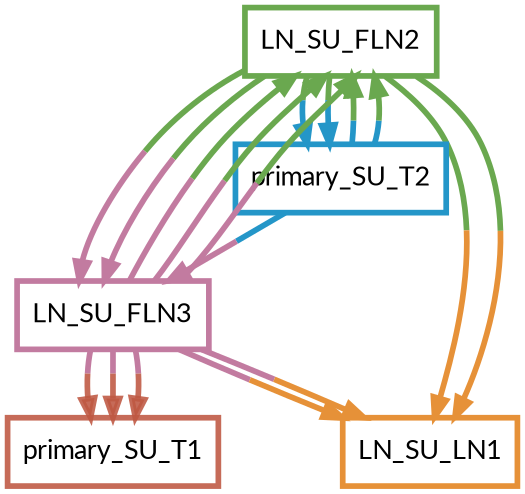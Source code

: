 digraph  {
dpi=600;size=3.5;
LN_SU_FLN2 [color="#6aa84fff", fillcolor=white, fontname=Lato, penwidth="3.0", shape=box];
LN_SU_FLN3 [color="#c27ba0ff", fillcolor=white, fontname=Lato, penwidth="3.0", shape=box];
LN_SU_LN1 [color="#e69138ff", fillcolor=white, fontname=Lato, penwidth="3.0", shape=box];
primary_SU_T1 [color="#be5742e1", fillcolor=white, fontname=Lato, penwidth="3.0", shape=box];
primary_SU_T2 [color="#2496c8ff", fillcolor=white, fontname=Lato, penwidth="3.0", shape=box];
LN_SU_FLN2 -> LN_SU_FLN3  [color="#6aa84fff;0.5:#c27ba0ff", key=0, penwidth=3];
LN_SU_FLN2 -> LN_SU_FLN3  [color="#6aa84fff;0.5:#c27ba0ff", key=1, penwidth=3];
LN_SU_FLN2 -> LN_SU_LN1  [color="#6aa84fff;0.5:#e69138ff", key=0, penwidth=3];
LN_SU_FLN2 -> LN_SU_LN1  [color="#6aa84fff;0.5:#e69138ff", key=1, penwidth=3];
LN_SU_FLN2 -> primary_SU_T2  [color="#6aa84fff;0.5:#2496c8ff", key=0, penwidth=3];
LN_SU_FLN2 -> primary_SU_T2  [color="#6aa84fff;0.5:#2496c8ff", key=1, penwidth=3];
LN_SU_FLN3 -> LN_SU_FLN2  [color="#c27ba0ff;0.5:#6aa84fff", key=0, penwidth=3];
LN_SU_FLN3 -> LN_SU_FLN2  [color="#c27ba0ff;0.5:#6aa84fff", key=1, penwidth=3];
LN_SU_FLN3 -> LN_SU_FLN2  [color="#c27ba0ff;0.5:#6aa84fff", key=2, penwidth=3];
LN_SU_FLN3 -> LN_SU_LN1  [color="#c27ba0ff;0.5:#e69138ff", key=0, penwidth=3];
LN_SU_FLN3 -> LN_SU_LN1  [color="#c27ba0ff;0.5:#e69138ff", key=1, penwidth=3];
LN_SU_FLN3 -> primary_SU_T1  [color="#c27ba0ff;0.5:#be5742e1", key=0, penwidth=3];
LN_SU_FLN3 -> primary_SU_T1  [color="#c27ba0ff;0.5:#be5742e1", key=1, penwidth=3];
LN_SU_FLN3 -> primary_SU_T1  [color="#c27ba0ff;0.5:#be5742e1", key=2, penwidth=3];
primary_SU_T2 -> LN_SU_FLN2  [color="#2496c8ff;0.5:#6aa84fff", key=0, penwidth=3];
primary_SU_T2 -> LN_SU_FLN2  [color="#2496c8ff;0.5:#6aa84fff", key=1, penwidth=3];
primary_SU_T2 -> LN_SU_FLN3  [color="#2496c8ff;0.5:#c27ba0ff", key=0, penwidth=3];
}
